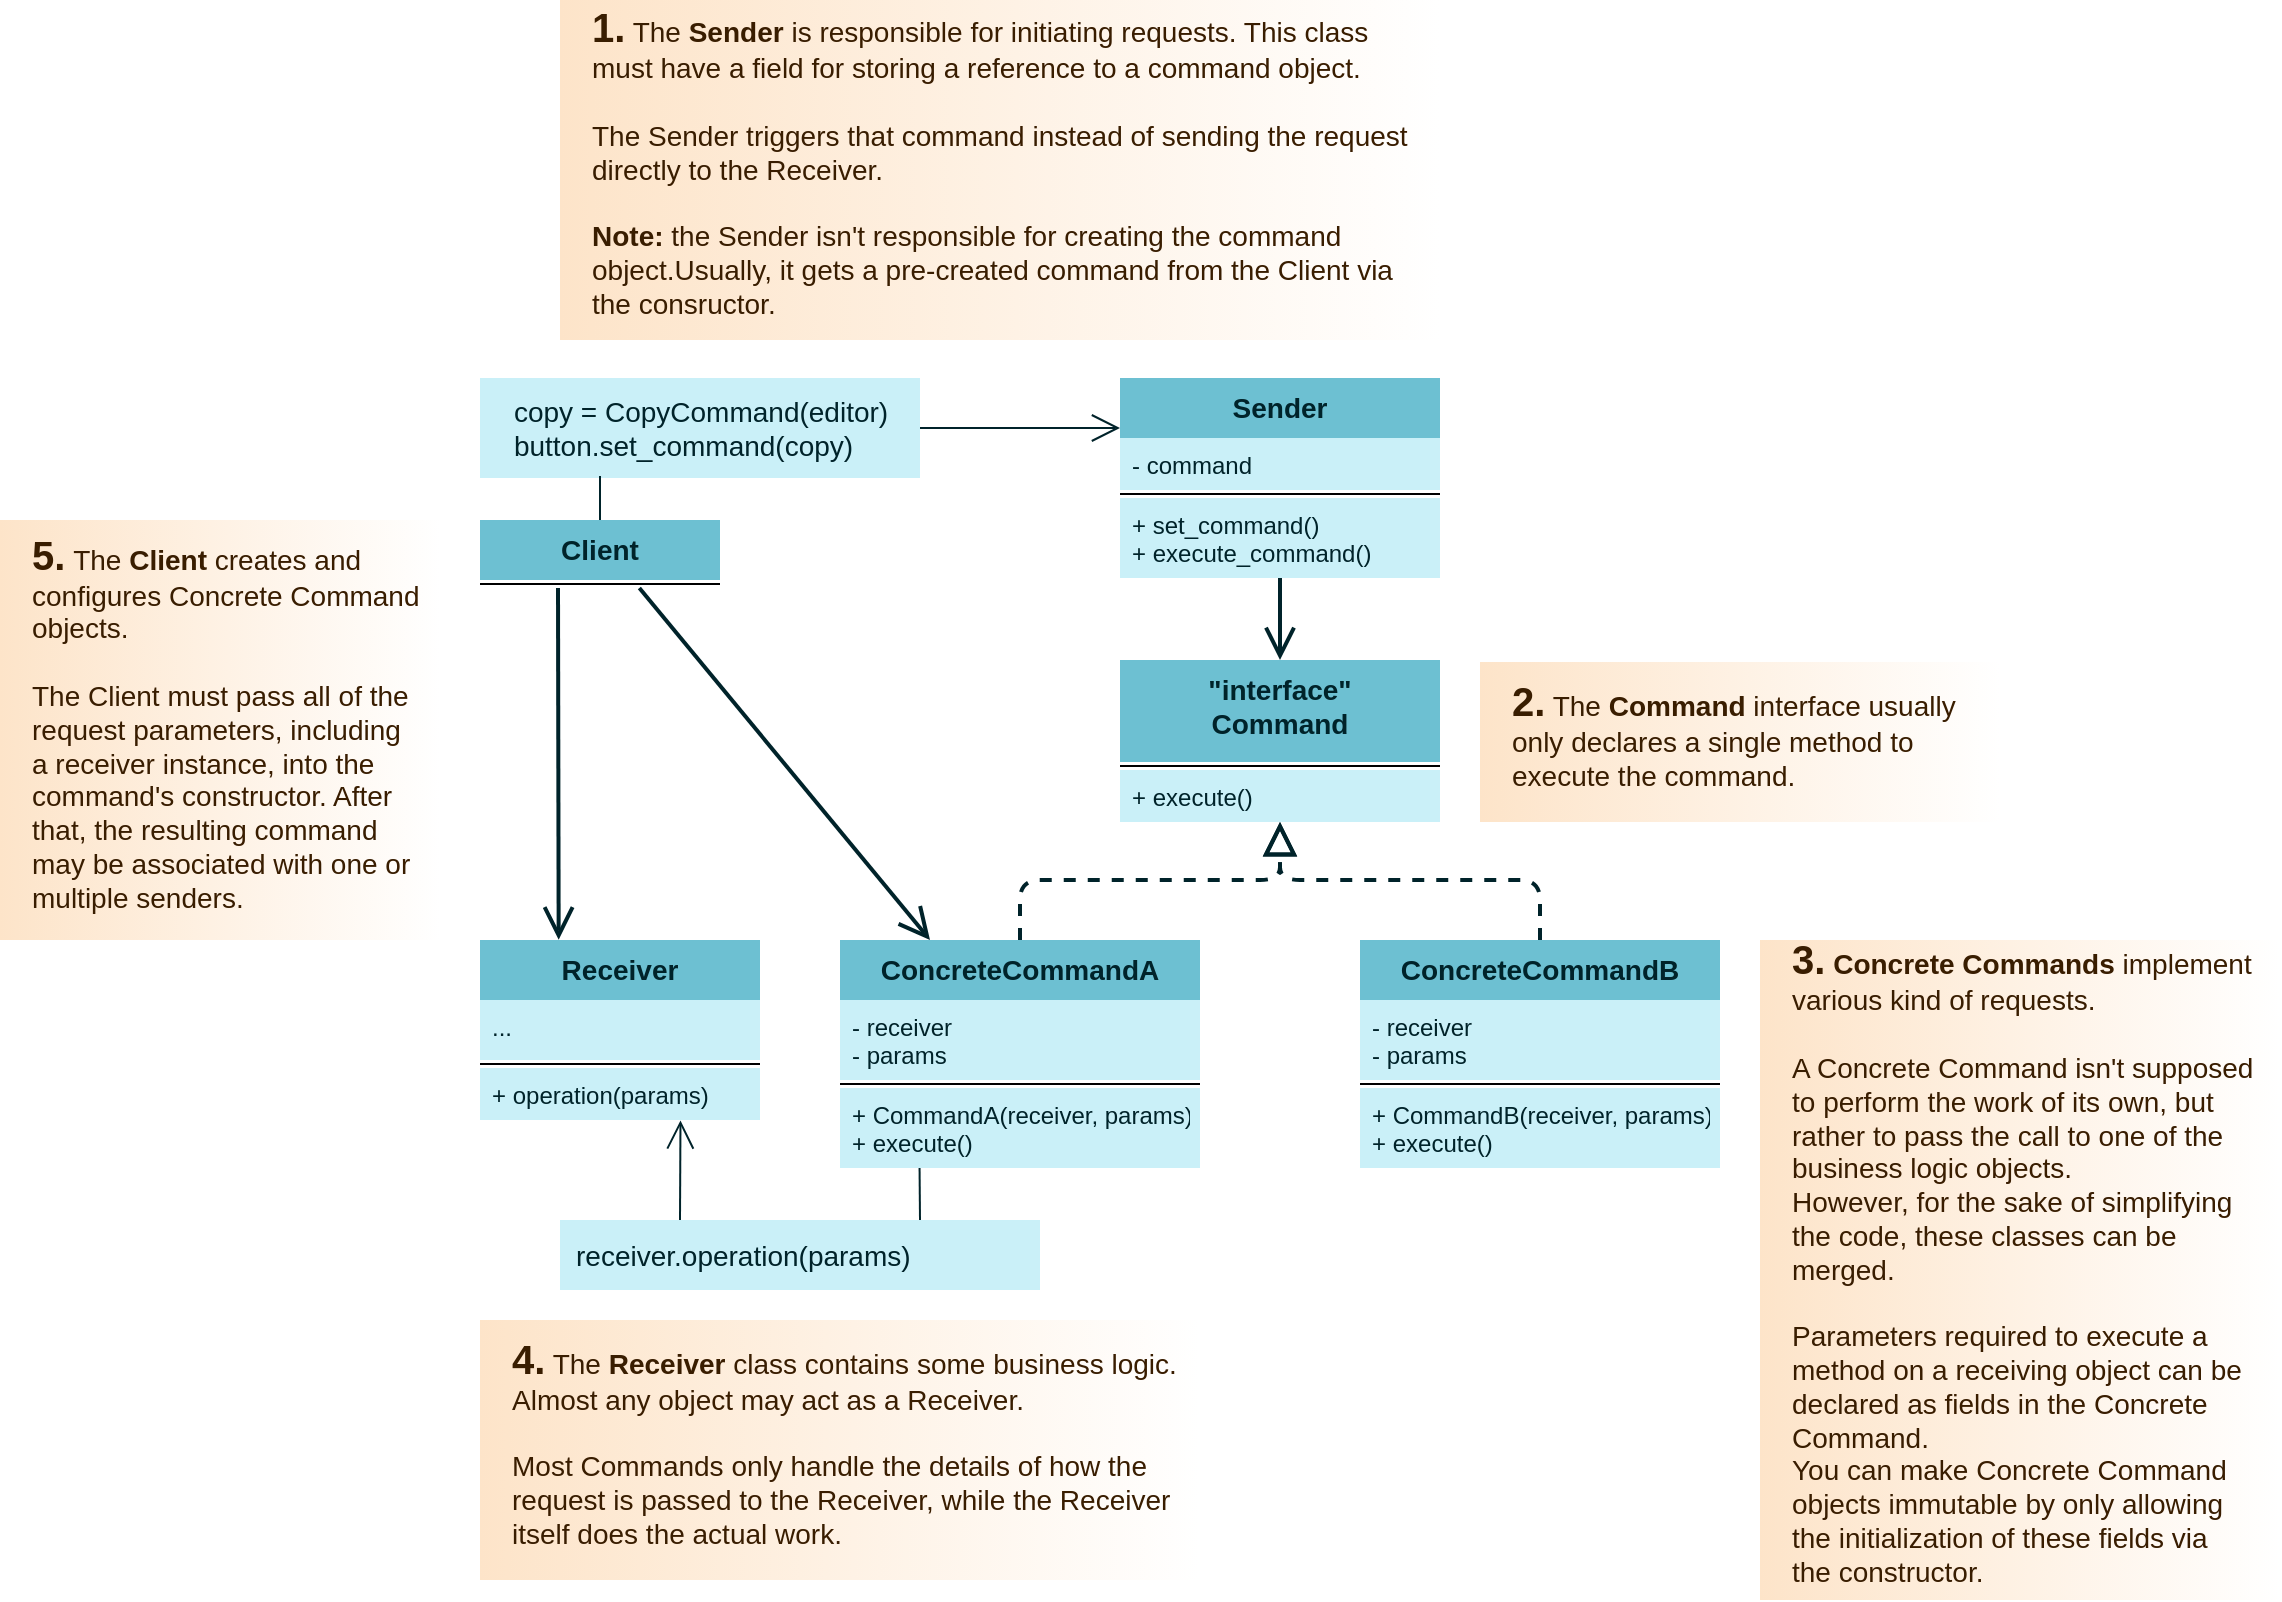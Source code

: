 <mxfile version="13.6.5">
    <diagram id="U3TSOpRmrltZot66hm7w" name="Page-1">
        <mxGraphModel dx="3683" dy="1372" grid="0" gridSize="10" guides="1" tooltips="1" connect="1" arrows="1" fold="1" page="0" pageScale="1" pageWidth="827" pageHeight="1169" background="#FFFFFF" math="0" shadow="0">
            <root>
                <mxCell id="0"/>
                <mxCell id="1" parent="0"/>
                <mxCell id="24" value="" style="endArrow=block;dashed=1;endFill=0;endSize=12;html=1;fontSize=14;fontColor=#00232A;strokeColor=#00232A;strokeWidth=2;entryX=0.5;entryY=1;entryDx=0;entryDy=0;exitX=0.5;exitY=0;exitDx=0;exitDy=0;" parent="1" source="69" target="60" edge="1">
                    <mxGeometry width="160" relative="1" as="geometry">
                        <mxPoint x="-940" y="637" as="sourcePoint"/>
                        <mxPoint x="-960" y="557" as="targetPoint"/>
                        <Array as="points">
                            <mxPoint x="-840" y="567"/>
                            <mxPoint x="-710" y="567"/>
                        </Array>
                    </mxGeometry>
                </mxCell>
                <mxCell id="35" value="" style="endArrow=open;endFill=0;endSize=12;html=1;fontSize=14;fontColor=#391d00;strokeColor=#00232A;strokeWidth=2;exitX=0.325;exitY=1;exitDx=0;exitDy=0;exitPerimeter=0;entryX=0.281;entryY=-0.002;entryDx=0;entryDy=0;entryPerimeter=0;" parent="1" source="41" target="79" edge="1">
                    <mxGeometry width="160" relative="1" as="geometry">
                        <mxPoint x="-920" y="507" as="sourcePoint"/>
                        <mxPoint x="-980" y="477" as="targetPoint"/>
                    </mxGeometry>
                </mxCell>
                <mxCell id="36" value="&lt;div style=&quot;text-align: left&quot;&gt;&lt;font color=&quot;#00232a&quot;&gt;copy = CopyCommand(editor)&lt;/font&gt;&lt;/div&gt;&lt;div style=&quot;text-align: left&quot;&gt;&lt;font color=&quot;#00232a&quot;&gt;button.set_command(copy)&lt;/font&gt;&lt;/div&gt;" style="html=1;strokeWidth=2;fontSize=14;fontColor=#391d00;strokeColor=none;fillColor=#CAF0F8;spacing=4;" parent="1" vertex="1">
                    <mxGeometry x="-1110" y="316" width="220" height="50" as="geometry"/>
                </mxCell>
                <mxCell id="39" value="" style="endArrow=none;endFill=0;endSize=12;html=1;strokeColor=#00232A;fontSize=14;fontColor=#391d00;entryX=0.5;entryY=0;entryDx=0;entryDy=0;" parent="1" target="41" edge="1">
                    <mxGeometry width="160" relative="1" as="geometry">
                        <mxPoint x="-1050" y="365" as="sourcePoint"/>
                        <mxPoint x="-930" y="507" as="targetPoint"/>
                        <Array as="points"/>
                    </mxGeometry>
                </mxCell>
                <mxCell id="52" value="" style="endArrow=open;endFill=1;endSize=12;html=1;strokeColor=#00232A;fontSize=14;fontColor=#391d00;exitX=1;exitY=0.5;exitDx=0;exitDy=0;strokeWidth=1;entryX=0;entryY=0.25;entryDx=0;entryDy=0;" parent="1" source="36" target="10" edge="1">
                    <mxGeometry width="160" relative="1" as="geometry">
                        <mxPoint x="-910" y="338" as="sourcePoint"/>
                        <mxPoint x="-900" y="567" as="targetPoint"/>
                        <Array as="points"/>
                    </mxGeometry>
                </mxCell>
                <mxCell id="59" value="&lt;b&gt;&lt;font style=&quot;font-size: 20px&quot;&gt;1.&lt;/font&gt;&lt;/b&gt; The &lt;b&gt;Sender&lt;/b&gt; is responsible for initiating requests. This class &lt;br&gt;must have a field for storing a reference to a command object.&lt;br&gt;&lt;br&gt;The Sender triggers that command instead of sending the&amp;nbsp;request&lt;br&gt;directly to the Receiver.&lt;br&gt;&lt;br&gt;&lt;b&gt;Note:&lt;/b&gt; the Sender isn't responsible for creating the command&lt;br&gt;object.Usually, it gets a pre-created command from the Client via &lt;br&gt;the consructor." style="html=1;strokeWidth=2;fontSize=14;align=left;fillColor=#FDE4C9;labelBorderColor=none;fontColor=#391d00;spacing=16;spacingBottom=8;gradientColor=#ffffff;gradientDirection=east;strokeColor=none;" parent="1" vertex="1">
                    <mxGeometry x="-1070" y="127" width="440" height="170" as="geometry"/>
                </mxCell>
                <mxCell id="66" value="" style="endArrow=open;endFill=1;endSize=12;html=1;strokeColor=#00232A;fontSize=14;fontColor=#391d00;strokeWidth=2;entryX=0.5;entryY=0;entryDx=0;entryDy=0;exitX=0.5;exitY=1;exitDx=0;exitDy=0;exitPerimeter=0;" edge="1" parent="1" source="13" target="60">
                    <mxGeometry width="160" relative="1" as="geometry">
                        <mxPoint x="-660" y="427" as="sourcePoint"/>
                        <mxPoint x="-580" y="351" as="targetPoint"/>
                        <Array as="points"/>
                    </mxGeometry>
                </mxCell>
                <mxCell id="67" value="&lt;b&gt;&lt;font style=&quot;font-size: 20px&quot;&gt;2.&lt;/font&gt;&lt;/b&gt; The &lt;b&gt;Command&lt;/b&gt; interface usually&lt;br&gt;only declares a single method to&lt;br&gt;execute the command." style="html=1;strokeWidth=2;fontSize=14;align=left;fillColor=#FDE4C9;labelBorderColor=none;fontColor=#391d00;spacing=16;spacingBottom=8;gradientColor=#ffffff;gradientDirection=east;strokeColor=none;" vertex="1" parent="1">
                    <mxGeometry x="-610" y="458" width="260" height="80" as="geometry"/>
                </mxCell>
                <mxCell id="68" value="&lt;b&gt;&lt;font style=&quot;font-size: 20px&quot;&gt;3.&lt;/font&gt;&lt;/b&gt;&amp;nbsp;&lt;b&gt;Concrete Commands&lt;/b&gt; implement&lt;br&gt;various kind of requests.&lt;br&gt;&lt;br&gt;A Concrete Command isn't supposed&lt;br&gt;to perform the work of its own, but&lt;br&gt;rather to pass the call to one of the&lt;br&gt;business logic objects.&lt;br&gt;However, for the sake of simplifying&lt;br&gt;the code, these classes can be&lt;br&gt;merged.&lt;br&gt;&lt;br&gt;Parameters required to execute a&lt;br&gt;method on a receiving object can be&lt;br&gt;declared as fields in the Concrete&lt;br&gt;Command.&lt;br&gt;You can make Concrete Command&lt;br&gt;objects immutable by only allowing&lt;br&gt;the initialization of these fields via&lt;br&gt;the constructor." style="html=1;strokeWidth=2;fontSize=14;align=left;fillColor=#FDE4C9;labelBorderColor=none;fontColor=#391d00;spacing=16;spacingBottom=8;gradientColor=#ffffff;gradientDirection=east;strokeColor=none;" vertex="1" parent="1">
                    <mxGeometry x="-470" y="597" width="260" height="330" as="geometry"/>
                </mxCell>
                <mxCell id="77" value="" style="endArrow=block;dashed=1;endFill=0;endSize=12;html=1;fontSize=14;fontColor=#00232A;strokeColor=#00232A;strokeWidth=2;entryX=0.5;entryY=1;entryDx=0;entryDy=0;exitX=0.5;exitY=0;exitDx=0;exitDy=0;" edge="1" parent="1" source="73" target="60">
                    <mxGeometry width="160" relative="1" as="geometry">
                        <mxPoint x="-930" y="647" as="sourcePoint"/>
                        <mxPoint x="-950" y="567" as="targetPoint"/>
                        <Array as="points">
                            <mxPoint x="-580" y="567"/>
                            <mxPoint x="-710" y="567"/>
                        </Array>
                    </mxGeometry>
                </mxCell>
                <mxCell id="78" value="&lt;b&gt;&lt;font style=&quot;font-size: 20px&quot;&gt;4.&lt;/font&gt;&lt;/b&gt; The &lt;b&gt;Receiver&lt;/b&gt; class contains some business logic.&lt;br&gt;Almost any object may act as a Receiver.&lt;br&gt;&lt;br&gt;Most Commands only handle the details of how the&lt;br&gt;request is passed to the Receiver, while the Receiver&lt;br&gt;itself does the actual work." style="html=1;strokeWidth=2;fontSize=14;align=left;fillColor=#FDE4C9;labelBorderColor=none;fontColor=#391d00;spacing=16;spacingBottom=8;gradientColor=#ffffff;gradientDirection=east;strokeColor=none;" vertex="1" parent="1">
                    <mxGeometry x="-1110" y="787" width="360" height="130" as="geometry"/>
                </mxCell>
                <mxCell id="83" value="&lt;div style=&quot;&quot;&gt;&lt;font color=&quot;#00232a&quot;&gt;receiver.operation(params)&lt;/font&gt;&lt;/div&gt;" style="html=1;strokeWidth=2;fontSize=14;fontColor=#391d00;strokeColor=none;fillColor=#CAF0F8;spacing=8;align=left;spacingTop=0;" vertex="1" parent="1">
                    <mxGeometry x="-1070" y="737" width="240" height="35" as="geometry"/>
                </mxCell>
                <mxCell id="84" value="" style="endArrow=open;endFill=0;endSize=12;html=1;fontSize=14;fontColor=#391d00;strokeColor=#00232A;strokeWidth=1;exitX=0.25;exitY=0;exitDx=0;exitDy=0;entryX=0.716;entryY=1.008;entryDx=0;entryDy=0;entryPerimeter=0;" edge="1" parent="1" source="83" target="82">
                    <mxGeometry width="160" relative="1" as="geometry">
                        <mxPoint x="-910" y="517" as="sourcePoint"/>
                        <mxPoint x="-970" y="487" as="targetPoint"/>
                    </mxGeometry>
                </mxCell>
                <mxCell id="86" value="" style="endArrow=none;endFill=0;endSize=12;html=1;strokeColor=#00232A;fontSize=14;fontColor=#391d00;entryX=0.75;entryY=0;entryDx=0;entryDy=0;exitX=0.221;exitY=0.995;exitDx=0;exitDy=0;exitPerimeter=0;" edge="1" parent="1" source="72" target="83">
                    <mxGeometry width="160" relative="1" as="geometry">
                        <mxPoint x="-880" y="717" as="sourcePoint"/>
                        <mxPoint x="-1030" y="527" as="targetPoint"/>
                        <Array as="points"/>
                    </mxGeometry>
                </mxCell>
                <mxCell id="87" value="" style="endArrow=open;endFill=0;endSize=12;html=1;fontSize=14;fontColor=#391d00;strokeColor=#00232A;strokeWidth=2;entryX=0.25;entryY=0;entryDx=0;entryDy=0;exitX=0.664;exitY=1;exitDx=0;exitDy=0;exitPerimeter=0;" edge="1" parent="1" source="41" target="69">
                    <mxGeometry width="160" relative="1" as="geometry">
                        <mxPoint x="-1030" y="431" as="sourcePoint"/>
                        <mxPoint x="-1060.66" y="606.82" as="targetPoint"/>
                    </mxGeometry>
                </mxCell>
                <mxCell id="89" value="&lt;font style=&quot;font-weight: bold ; font-size: 20px&quot;&gt;5.&lt;/font&gt;&amp;nbsp;The &lt;b&gt;Client&lt;/b&gt; creates and&lt;br&gt;configures Concrete Command&lt;br&gt;objects.&lt;br&gt;&lt;br&gt;The Client must pass all of the&lt;br&gt;request parameters, including&lt;br&gt;a receiver instance, into the&lt;br&gt;command's constructor. After&lt;br&gt;that, the resulting command&lt;br&gt;may be associated with one or&lt;br&gt;multiple senders." style="html=1;strokeWidth=2;fontSize=14;align=left;fillColor=#FDE4C9;labelBorderColor=none;fontColor=#391d00;spacing=16;spacingBottom=8;gradientColor=#ffffff;gradientDirection=east;strokeColor=none;" vertex="1" parent="1">
                    <mxGeometry x="-1350" y="387" width="220" height="210" as="geometry"/>
                </mxCell>
                <mxCell id="10" value="Sender" style="swimlane;fontStyle=1;align=center;verticalAlign=top;childLayout=stackLayout;horizontal=1;startSize=30;horizontalStack=0;resizeParent=1;resizeParentMax=0;resizeLast=0;collapsible=1;marginBottom=0;fontColor=#00232A;fillColor=#6DC0D2;strokeWidth=2;fontSize=14;strokeColor=none;" parent="1" vertex="1">
                    <mxGeometry x="-790" y="316" width="160" height="100" as="geometry"/>
                </mxCell>
                <mxCell id="11" value="- command" style="text;strokeColor=none;align=left;verticalAlign=top;spacingLeft=4;spacingRight=4;overflow=hidden;rotatable=0;points=[[0,0.5],[1,0.5]];portConstraint=eastwest;fontColor=#00232A;fillColor=#CAF0F8;" parent="10" vertex="1">
                    <mxGeometry y="30" width="160" height="26" as="geometry"/>
                </mxCell>
                <mxCell id="12" value="" style="line;strokeWidth=1;fillColor=none;align=left;verticalAlign=middle;spacingTop=-1;spacingLeft=3;spacingRight=3;rotatable=0;labelPosition=right;points=[];portConstraint=eastwest;" parent="10" vertex="1">
                    <mxGeometry y="56" width="160" height="4" as="geometry"/>
                </mxCell>
                <mxCell id="13" value="+ set_command()&#10;+ execute_command()" style="text;strokeColor=none;align=left;verticalAlign=top;spacingLeft=4;spacingRight=4;overflow=hidden;rotatable=0;points=[[0,0.5],[1,0.5]];portConstraint=eastwest;fontColor=#00232A;fillColor=#CAF0F8;" parent="10" vertex="1">
                    <mxGeometry y="60" width="160" height="40" as="geometry"/>
                </mxCell>
                <mxCell id="60" value="&quot;interface&quot;&#10;Command" style="swimlane;fontStyle=1;align=center;verticalAlign=top;childLayout=stackLayout;horizontal=1;startSize=51;horizontalStack=0;resizeParent=1;resizeParentMax=0;resizeLast=0;collapsible=1;marginBottom=0;fontColor=#00232A;fillColor=#6DC0D2;strokeWidth=2;fontSize=14;strokeColor=none;" parent="1" vertex="1">
                    <mxGeometry x="-790" y="457" width="160" height="81" as="geometry"/>
                </mxCell>
                <mxCell id="62" value="" style="line;strokeWidth=1;fillColor=none;align=left;verticalAlign=middle;spacingTop=-1;spacingLeft=3;spacingRight=3;rotatable=0;labelPosition=right;points=[];portConstraint=eastwest;" parent="60" vertex="1">
                    <mxGeometry y="51" width="160" height="4" as="geometry"/>
                </mxCell>
                <mxCell id="63" value="+ execute()" style="text;strokeColor=none;align=left;verticalAlign=top;spacingLeft=4;spacingRight=4;overflow=hidden;rotatable=0;points=[[0,0.5],[1,0.5]];portConstraint=eastwest;fontColor=#00232A;fillColor=#CAF0F8;" parent="60" vertex="1">
                    <mxGeometry y="55" width="160" height="26" as="geometry"/>
                </mxCell>
                <mxCell id="69" value="ConcreteCommandA" style="swimlane;fontStyle=1;align=center;verticalAlign=top;childLayout=stackLayout;horizontal=1;startSize=30;horizontalStack=0;resizeParent=1;resizeParentMax=0;resizeLast=0;collapsible=1;marginBottom=0;fontColor=#00232A;fillColor=#6DC0D2;strokeWidth=2;fontSize=14;strokeColor=none;" vertex="1" parent="1">
                    <mxGeometry x="-930" y="597" width="180" height="114" as="geometry"/>
                </mxCell>
                <mxCell id="70" value="- receiver&#10;- params" style="text;strokeColor=none;align=left;verticalAlign=top;spacingLeft=4;spacingRight=4;overflow=hidden;rotatable=0;points=[[0,0.5],[1,0.5]];portConstraint=eastwest;fontColor=#00232A;fillColor=#CAF0F8;" vertex="1" parent="69">
                    <mxGeometry y="30" width="180" height="40" as="geometry"/>
                </mxCell>
                <mxCell id="71" value="" style="line;strokeWidth=1;fillColor=none;align=left;verticalAlign=middle;spacingTop=-1;spacingLeft=3;spacingRight=3;rotatable=0;labelPosition=right;points=[];portConstraint=eastwest;" vertex="1" parent="69">
                    <mxGeometry y="70" width="180" height="4" as="geometry"/>
                </mxCell>
                <mxCell id="72" value="+ CommandA(receiver, params)&#10;+ execute()" style="text;strokeColor=none;align=left;verticalAlign=top;spacingLeft=4;spacingRight=4;overflow=hidden;rotatable=0;points=[[0,0.5],[1,0.5]];portConstraint=eastwest;fontColor=#00232A;fillColor=#CAF0F8;" vertex="1" parent="69">
                    <mxGeometry y="74" width="180" height="40" as="geometry"/>
                </mxCell>
                <mxCell id="73" value="ConcreteCommandB" style="swimlane;fontStyle=1;align=center;verticalAlign=top;childLayout=stackLayout;horizontal=1;startSize=30;horizontalStack=0;resizeParent=1;resizeParentMax=0;resizeLast=0;collapsible=1;marginBottom=0;fontColor=#00232A;fillColor=#6DC0D2;strokeWidth=2;fontSize=14;strokeColor=none;" vertex="1" parent="1">
                    <mxGeometry x="-670" y="597" width="180" height="114" as="geometry"/>
                </mxCell>
                <mxCell id="74" value="- receiver&#10;- params" style="text;strokeColor=none;align=left;verticalAlign=top;spacingLeft=4;spacingRight=4;overflow=hidden;rotatable=0;points=[[0,0.5],[1,0.5]];portConstraint=eastwest;fontColor=#00232A;fillColor=#CAF0F8;" vertex="1" parent="73">
                    <mxGeometry y="30" width="180" height="40" as="geometry"/>
                </mxCell>
                <mxCell id="75" value="" style="line;strokeWidth=1;fillColor=none;align=left;verticalAlign=middle;spacingTop=-1;spacingLeft=3;spacingRight=3;rotatable=0;labelPosition=right;points=[];portConstraint=eastwest;" vertex="1" parent="73">
                    <mxGeometry y="70" width="180" height="4" as="geometry"/>
                </mxCell>
                <mxCell id="76" value="+ CommandB(receiver, params)&#10;+ execute()" style="text;strokeColor=none;align=left;verticalAlign=top;spacingLeft=4;spacingRight=4;overflow=hidden;rotatable=0;points=[[0,0.5],[1,0.5]];portConstraint=eastwest;fontColor=#00232A;fillColor=#CAF0F8;" vertex="1" parent="73">
                    <mxGeometry y="74" width="180" height="40" as="geometry"/>
                </mxCell>
                <mxCell id="79" value="Receiver" style="swimlane;fontStyle=1;align=center;verticalAlign=top;childLayout=stackLayout;horizontal=1;startSize=30;horizontalStack=0;resizeParent=1;resizeParentMax=0;resizeLast=0;collapsible=1;marginBottom=0;fontColor=#00232A;fillColor=#6DC0D2;strokeWidth=2;fontSize=14;strokeColor=none;" vertex="1" parent="1">
                    <mxGeometry x="-1110" y="597" width="140" height="90" as="geometry"/>
                </mxCell>
                <mxCell id="80" value="..." style="text;strokeColor=none;align=left;verticalAlign=top;spacingLeft=4;spacingRight=4;overflow=hidden;rotatable=0;points=[[0,0.5],[1,0.5]];portConstraint=eastwest;fontColor=#00232A;fillColor=#CAF0F8;" vertex="1" parent="79">
                    <mxGeometry y="30" width="140" height="30" as="geometry"/>
                </mxCell>
                <mxCell id="81" value="" style="line;strokeWidth=1;fillColor=none;align=left;verticalAlign=middle;spacingTop=-1;spacingLeft=3;spacingRight=3;rotatable=0;labelPosition=right;points=[];portConstraint=eastwest;" vertex="1" parent="79">
                    <mxGeometry y="60" width="140" height="4" as="geometry"/>
                </mxCell>
                <mxCell id="82" value="+ operation(params)" style="text;strokeColor=none;align=left;verticalAlign=top;spacingLeft=4;spacingRight=4;overflow=hidden;rotatable=0;points=[[0,0.5],[1,0.5]];portConstraint=eastwest;fontColor=#00232A;fillColor=#CAF0F8;" vertex="1" parent="79">
                    <mxGeometry y="64" width="140" height="26" as="geometry"/>
                </mxCell>
                <mxCell id="41" value="Client" style="swimlane;fontStyle=1;align=center;verticalAlign=top;childLayout=stackLayout;horizontal=1;startSize=30;horizontalStack=0;resizeParent=1;resizeParentMax=0;resizeLast=0;collapsible=1;marginBottom=0;fontColor=#00232A;fillColor=#6DC0D2;strokeWidth=2;fontSize=14;strokeColor=none;" parent="1" vertex="1">
                    <mxGeometry x="-1110" y="387" width="120" height="34" as="geometry"/>
                </mxCell>
                <mxCell id="43" value="" style="line;strokeWidth=1;fillColor=none;align=left;verticalAlign=middle;spacingTop=0;spacingLeft=3;spacingRight=3;rotatable=0;labelPosition=right;points=[];portConstraint=eastwest;" parent="41" vertex="1">
                    <mxGeometry y="30" width="120" height="4" as="geometry"/>
                </mxCell>
            </root>
        </mxGraphModel>
    </diagram>
</mxfile>